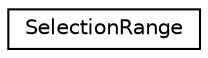 digraph "Graphical Class Hierarchy"
{
 // LATEX_PDF_SIZE
  edge [fontname="Helvetica",fontsize="10",labelfontname="Helvetica",labelfontsize="10"];
  node [fontname="Helvetica",fontsize="10",shape=record];
  rankdir="LR";
  Node0 [label="SelectionRange",height=0.2,width=0.4,color="black", fillcolor="white", style="filled",URL="$classSelectionRange.html",tooltip="A single selection range."];
}
